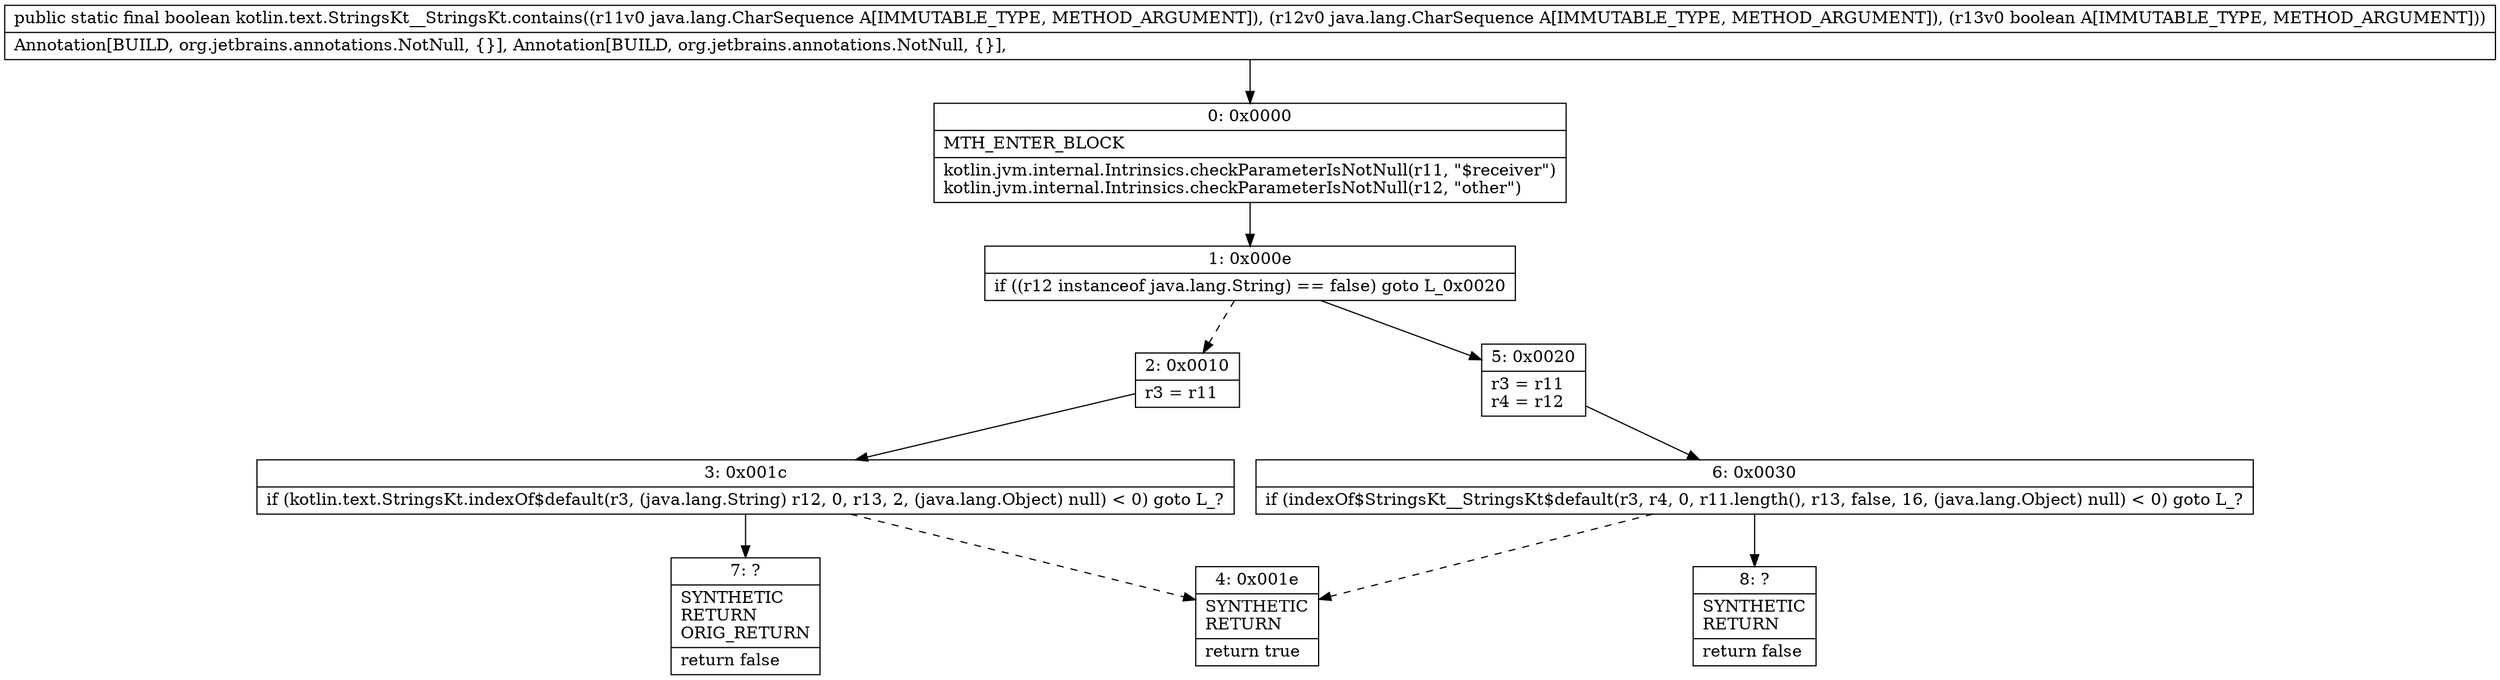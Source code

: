 digraph "CFG forkotlin.text.StringsKt__StringsKt.contains(Ljava\/lang\/CharSequence;Ljava\/lang\/CharSequence;Z)Z" {
Node_0 [shape=record,label="{0\:\ 0x0000|MTH_ENTER_BLOCK\l|kotlin.jvm.internal.Intrinsics.checkParameterIsNotNull(r11, \"$receiver\")\lkotlin.jvm.internal.Intrinsics.checkParameterIsNotNull(r12, \"other\")\l}"];
Node_1 [shape=record,label="{1\:\ 0x000e|if ((r12 instanceof java.lang.String) == false) goto L_0x0020\l}"];
Node_2 [shape=record,label="{2\:\ 0x0010|r3 = r11\l}"];
Node_3 [shape=record,label="{3\:\ 0x001c|if (kotlin.text.StringsKt.indexOf$default(r3, (java.lang.String) r12, 0, r13, 2, (java.lang.Object) null) \< 0) goto L_?\l}"];
Node_4 [shape=record,label="{4\:\ 0x001e|SYNTHETIC\lRETURN\l|return true\l}"];
Node_5 [shape=record,label="{5\:\ 0x0020|r3 = r11\lr4 = r12\l}"];
Node_6 [shape=record,label="{6\:\ 0x0030|if (indexOf$StringsKt__StringsKt$default(r3, r4, 0, r11.length(), r13, false, 16, (java.lang.Object) null) \< 0) goto L_?\l}"];
Node_7 [shape=record,label="{7\:\ ?|SYNTHETIC\lRETURN\lORIG_RETURN\l|return false\l}"];
Node_8 [shape=record,label="{8\:\ ?|SYNTHETIC\lRETURN\l|return false\l}"];
MethodNode[shape=record,label="{public static final boolean kotlin.text.StringsKt__StringsKt.contains((r11v0 java.lang.CharSequence A[IMMUTABLE_TYPE, METHOD_ARGUMENT]), (r12v0 java.lang.CharSequence A[IMMUTABLE_TYPE, METHOD_ARGUMENT]), (r13v0 boolean A[IMMUTABLE_TYPE, METHOD_ARGUMENT]))  | Annotation[BUILD, org.jetbrains.annotations.NotNull, \{\}], Annotation[BUILD, org.jetbrains.annotations.NotNull, \{\}], \l}"];
MethodNode -> Node_0;
Node_0 -> Node_1;
Node_1 -> Node_2[style=dashed];
Node_1 -> Node_5;
Node_2 -> Node_3;
Node_3 -> Node_4[style=dashed];
Node_3 -> Node_7;
Node_5 -> Node_6;
Node_6 -> Node_4[style=dashed];
Node_6 -> Node_8;
}

